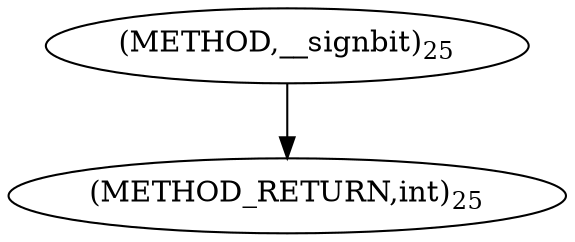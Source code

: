 digraph "__signbit" {  
"20513" [label = <(METHOD,__signbit)<SUB>25</SUB>> ]
"20515" [label = <(METHOD_RETURN,int)<SUB>25</SUB>> ]
  "20513" -> "20515" 
}

